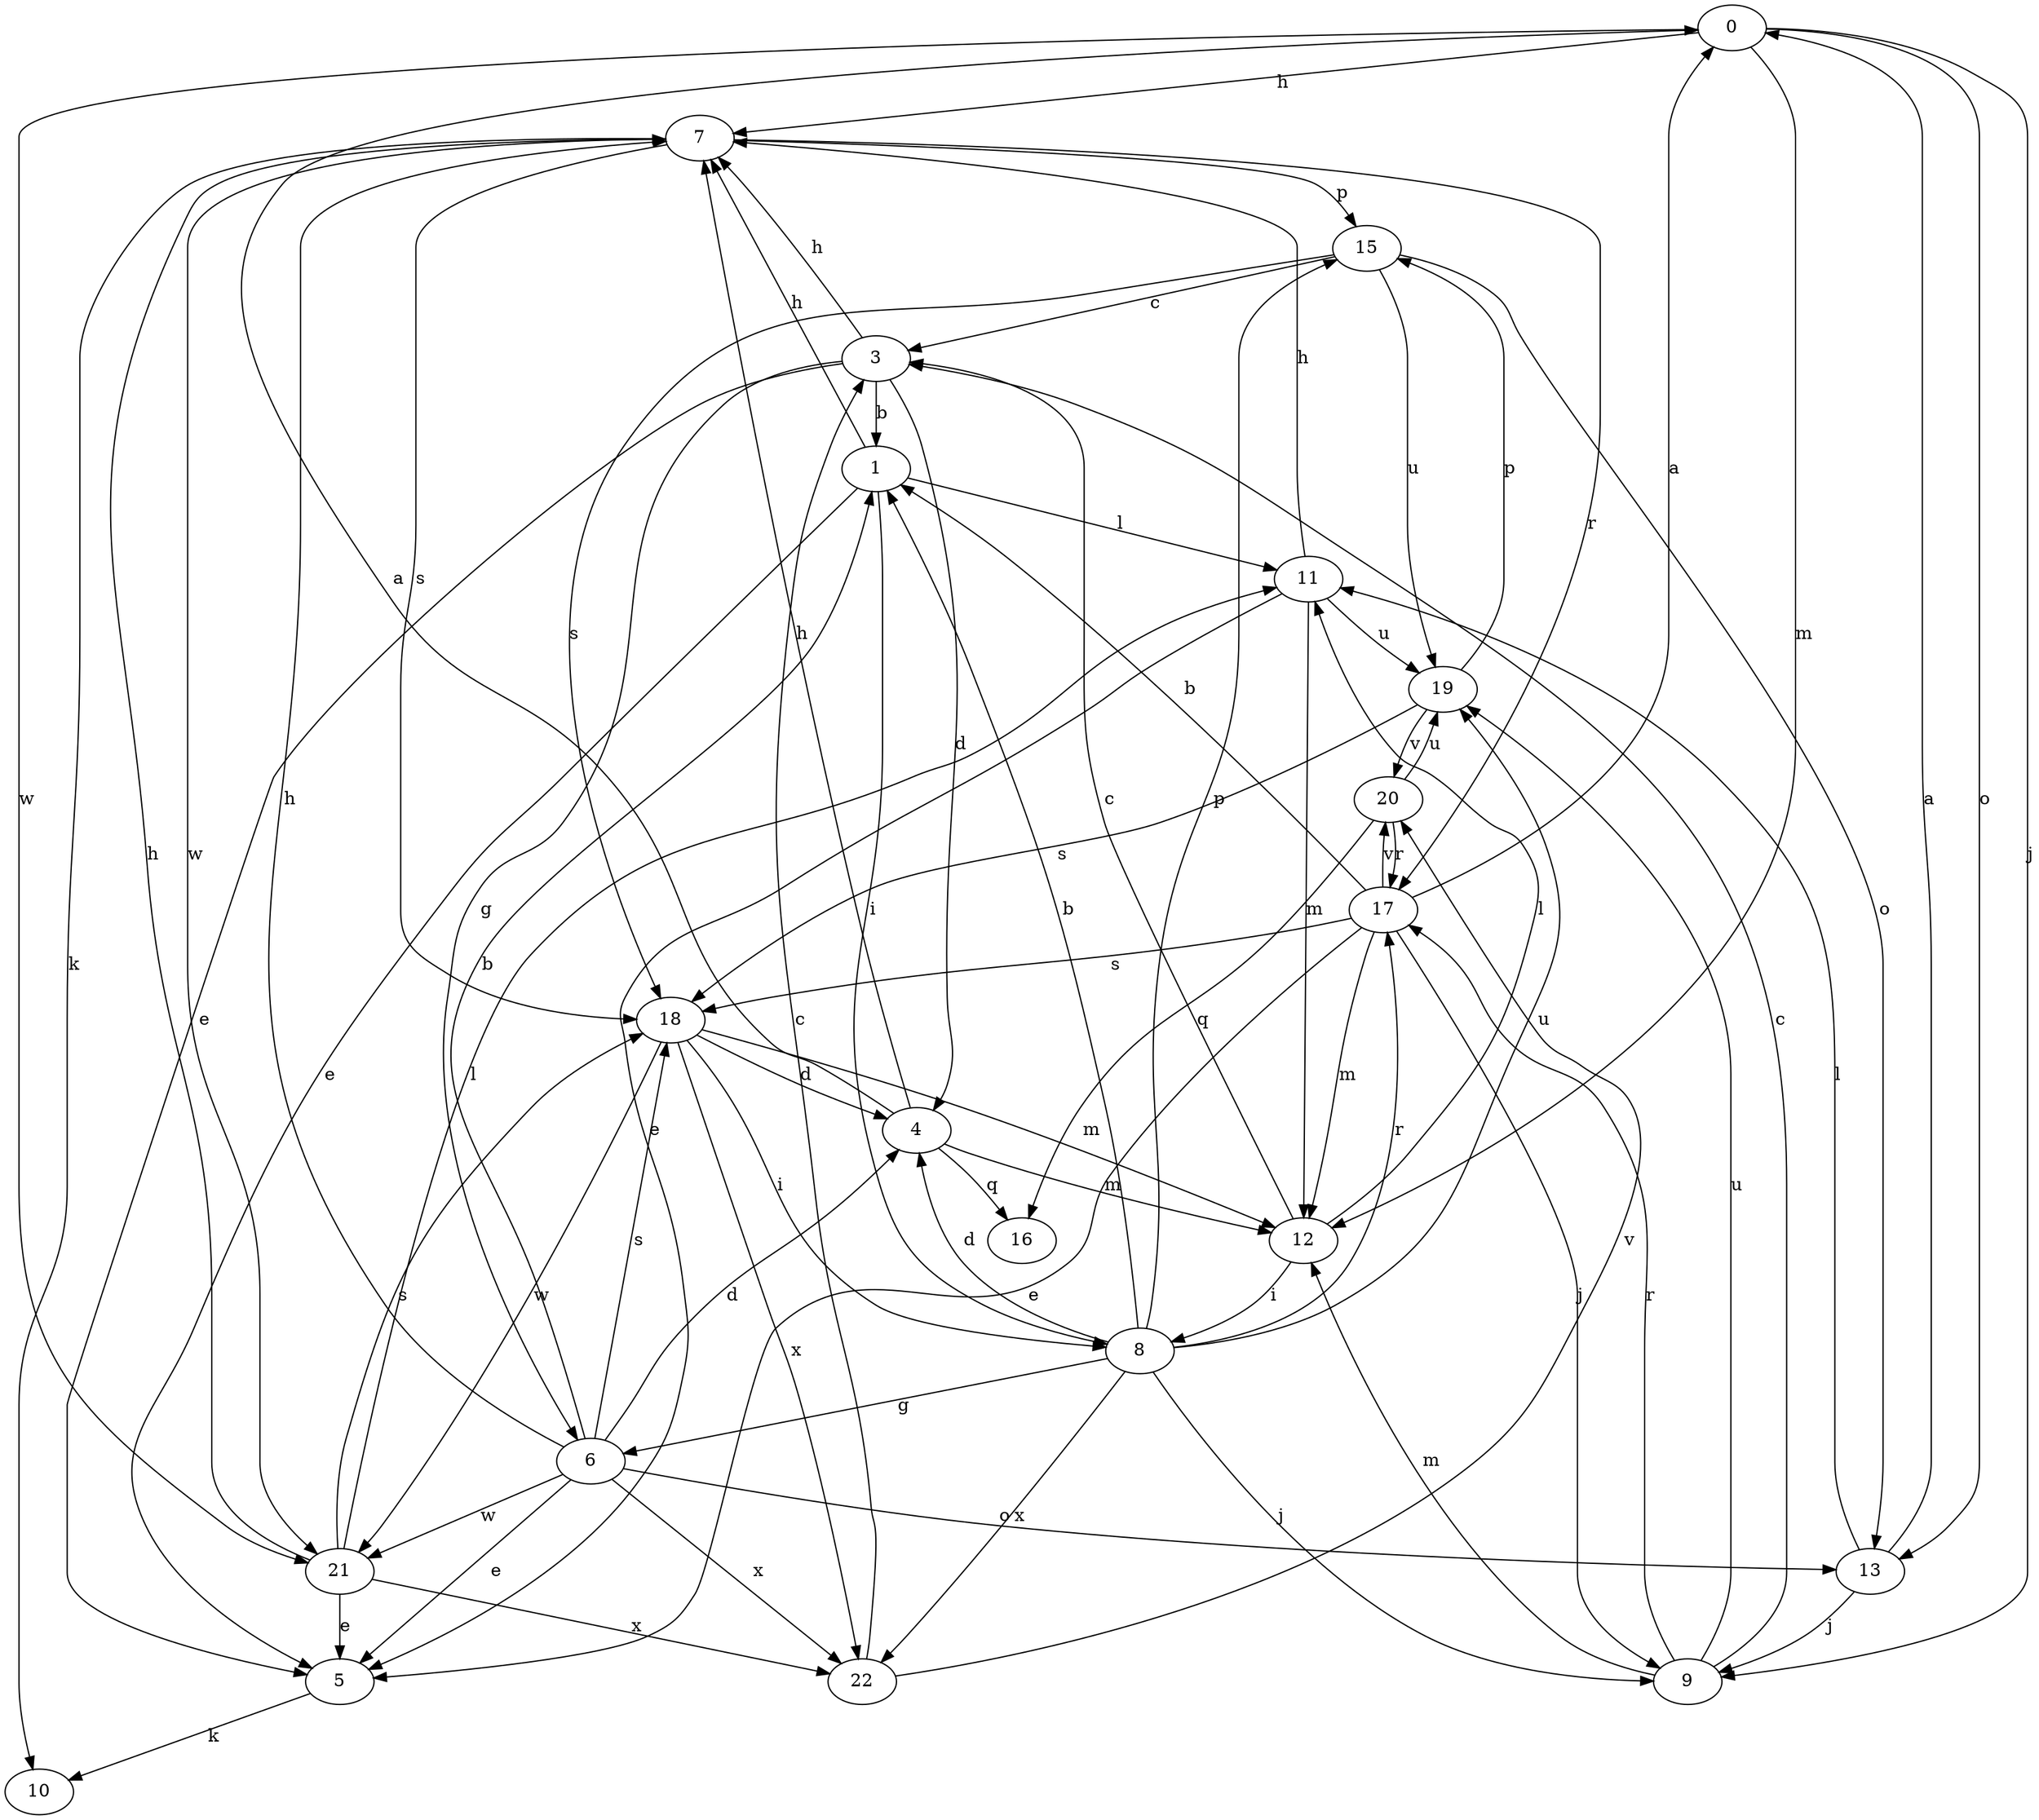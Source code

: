 strict digraph  {
0;
1;
3;
4;
5;
6;
7;
8;
9;
10;
11;
12;
13;
15;
16;
17;
18;
19;
20;
21;
22;
0 -> 7  [label=h];
0 -> 9  [label=j];
0 -> 12  [label=m];
0 -> 13  [label=o];
0 -> 21  [label=w];
1 -> 5  [label=e];
1 -> 7  [label=h];
1 -> 8  [label=i];
1 -> 11  [label=l];
3 -> 1  [label=b];
3 -> 4  [label=d];
3 -> 5  [label=e];
3 -> 6  [label=g];
3 -> 7  [label=h];
4 -> 0  [label=a];
4 -> 7  [label=h];
4 -> 12  [label=m];
4 -> 16  [label=q];
5 -> 10  [label=k];
6 -> 1  [label=b];
6 -> 4  [label=d];
6 -> 5  [label=e];
6 -> 7  [label=h];
6 -> 13  [label=o];
6 -> 18  [label=s];
6 -> 21  [label=w];
6 -> 22  [label=x];
7 -> 10  [label=k];
7 -> 15  [label=p];
7 -> 17  [label=r];
7 -> 18  [label=s];
7 -> 21  [label=w];
8 -> 1  [label=b];
8 -> 4  [label=d];
8 -> 6  [label=g];
8 -> 9  [label=j];
8 -> 15  [label=p];
8 -> 17  [label=r];
8 -> 19  [label=u];
8 -> 22  [label=x];
9 -> 3  [label=c];
9 -> 12  [label=m];
9 -> 17  [label=r];
9 -> 19  [label=u];
11 -> 5  [label=e];
11 -> 7  [label=h];
11 -> 12  [label=m];
11 -> 19  [label=u];
12 -> 3  [label=c];
12 -> 8  [label=i];
12 -> 11  [label=l];
13 -> 0  [label=a];
13 -> 9  [label=j];
13 -> 11  [label=l];
15 -> 3  [label=c];
15 -> 13  [label=o];
15 -> 18  [label=s];
15 -> 19  [label=u];
17 -> 0  [label=a];
17 -> 1  [label=b];
17 -> 5  [label=e];
17 -> 9  [label=j];
17 -> 12  [label=m];
17 -> 18  [label=s];
17 -> 20  [label=v];
18 -> 4  [label=d];
18 -> 8  [label=i];
18 -> 12  [label=m];
18 -> 21  [label=w];
18 -> 22  [label=x];
19 -> 15  [label=p];
19 -> 18  [label=s];
19 -> 20  [label=v];
20 -> 16  [label=q];
20 -> 17  [label=r];
20 -> 19  [label=u];
21 -> 5  [label=e];
21 -> 7  [label=h];
21 -> 11  [label=l];
21 -> 18  [label=s];
21 -> 22  [label=x];
22 -> 3  [label=c];
22 -> 20  [label=v];
}
